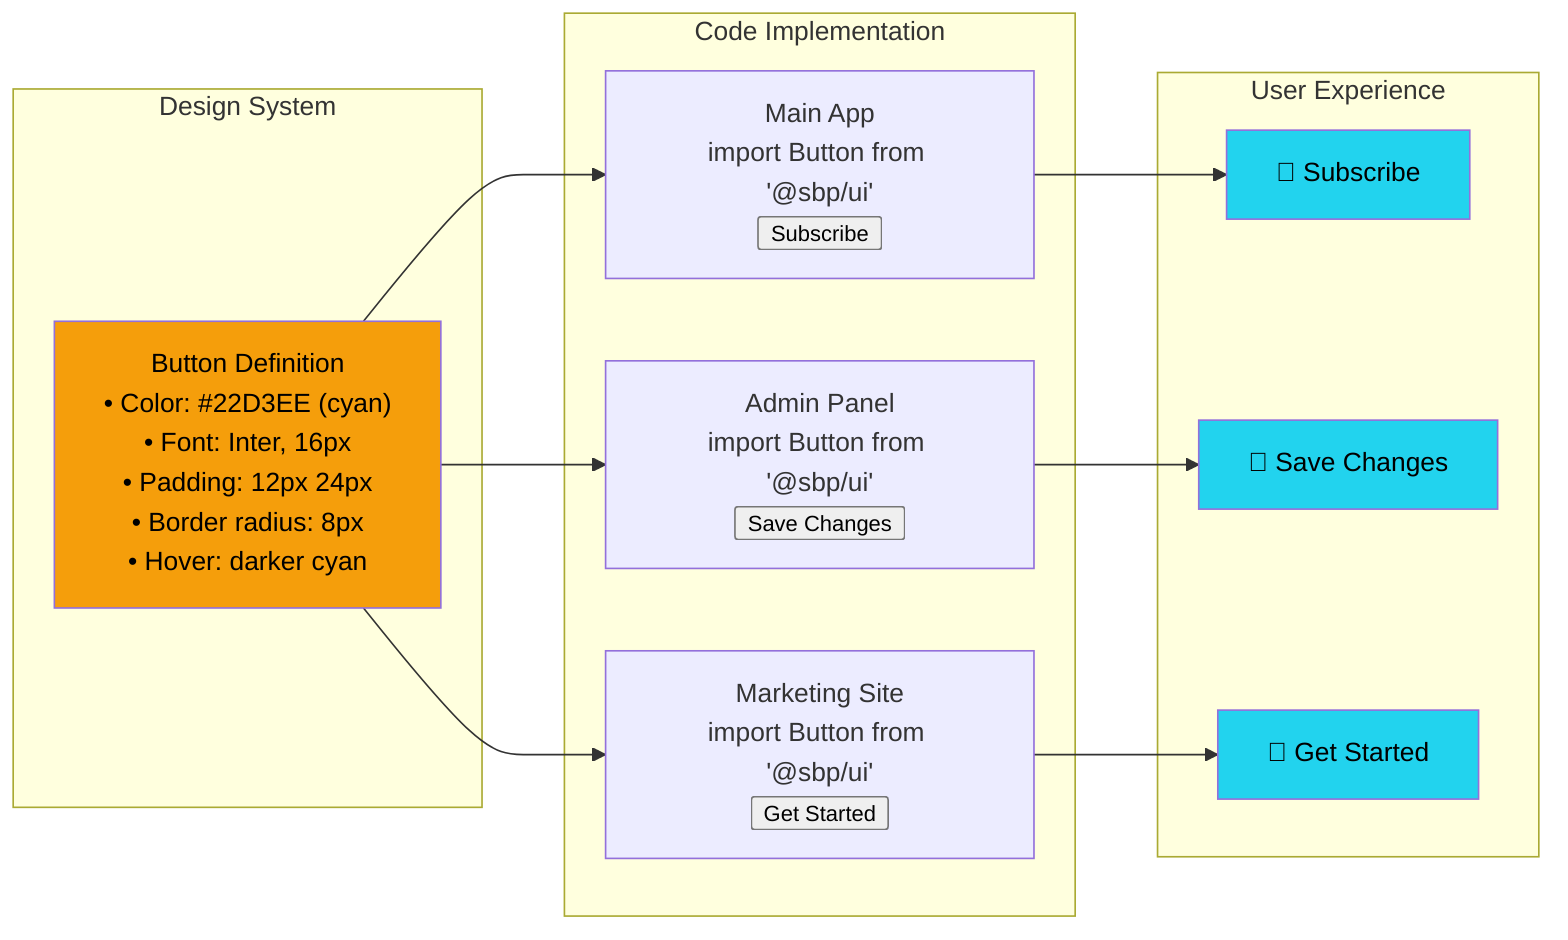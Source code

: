graph LR
    subgraph "Design System"
        BUTTON_DEF["Button Definition<br/>• Color: #22D3EE (cyan)<br/>• Font: Inter, 16px<br/>• Padding: 12px 24px<br/>• Border radius: 8px<br/>• Hover: darker cyan"]
    end
    
    subgraph "Code Implementation"
        WEB_CODE["Main App<br/>import Button from '@sbp/ui'<br/><Button>Subscribe</Button>"]
        ADMIN_CODE["Admin Panel<br/>import Button from '@sbp/ui'<br/><Button>Save Changes</Button>"]
        MARKETING_CODE["Marketing Site<br/>import Button from '@sbp/ui'<br/><Button>Get Started</Button>"]
    end
    
    subgraph "User Experience"
        WEB_BUTTON["🔘 Subscribe"]
        ADMIN_BUTTON["🔘 Save Changes"]
        MARKETING_BUTTON["🔘 Get Started"]
    end
    
    BUTTON_DEF --> WEB_CODE
    BUTTON_DEF --> ADMIN_CODE
    BUTTON_DEF --> MARKETING_CODE
    
    WEB_CODE --> WEB_BUTTON
    ADMIN_CODE --> ADMIN_BUTTON
    MARKETING_CODE --> MARKETING_BUTTON
    
    style BUTTON_DEF fill:#F59E0B,color:#000
    style WEB_BUTTON fill:#22D3EE,color:#000
    style ADMIN_BUTTON fill:#22D3EE,color:#000
    style MARKETING_BUTTON fill:#22D3EE,color:#000